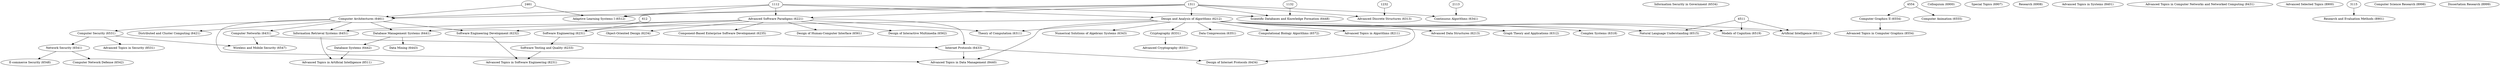 digraph G {
	6212 [label="Design and Analysis of Algorithms (6212)"];
	6213 [label="Advanced Data Structures (6213)"];
	6221 [label="Advanced Software Paradigms (6221)"];
	6231 [label="Software Engineering (6231)"];
	6232 [label="Software Engineering Development (6232)"];
	6233 [label="Software Testing and Quality (6233)"];
	6234 [label="Object-Oriented Design (6234)"];
	6235 [label="Component-Based Enterprise Software Development (6235)"];
	6311 [label="Theory of Computation (6311)"];
	6312 [label="Graph Theory and Applications (6312)"];
	6313 [label="Advanced Discrete Structures (6313)"];
	6318 [label="Complex Systems (6318)"];
	6331 [label="Cryptography (6331)"];
	6341 [label="Continuous Algorithms (6341)"];
	6343 [label="Numerical Solutions of Algebraic Systems (6343)"];
	6351 [label="Data Compression (6351)"];
	6421 [label="Distributed and Cluster Computing (6421)"];
	6431 [label="Computer Networks (6431)"];
	6433 [label="Internet Protocols (6433)"];
	6434 [label="Design of Internet Protocols (6434)"];
	6441 [label="Database Management Systems (6441)"];
	6442 [label="Database Systems (6442)"];
	6443 [label="Data Mining (6443)"];
	6448 [label="Scientific Databases and Knowledge Formation (6448)"];
	6451 [label="Information Retrieval Systems (6451)"];
	6461 [label="Computer Architectures (6461)"];
	6511 [label="Artificial Intelligence (6511)"];
	6512 [label="Adaptive Learning Systems I (6512)"];
	6515 [label="Natural Language Understanding (6515)"];
	6519 [label="Models of Cognition (6519)"];
	6531 [label="Computer Security (6531)"];
	6534 [label="Information Security in Government (6534)"];
	6541 [label="Network Security (6541)"];
	6542 [label="Computer Network Defense (6542)"];
	6547 [label="Wireless and Mobile Security (6547)"];
	6548 [label="E-commerce Security (6548)"];
	6554 [label="Computer Graphics II (6554)"];
	6555 [label="Computer Animation (6555)"];
	6561 [label="Design of Human-Computer Interface (6561)"];
	6562 [label="Design of Interactive Multimedia (6562)"];
	6572 [label="Computational Biology Algorithms (6572)"];
	6900 [label="Colloquium (6900)"];
	6907 [label="Special Topics (6907)"];
	6908 [label="Research (6908)"];
	8211 [label="Advanced Topics in Algorithms (8211)"];
	8231 [label="Advanced Topics in Software Engineering (8231)"];
	8331 [label="Advanced Cryptography (8331)"];
	8401 [label="Advanced Topics in Systems (8401)"];
	8431 [label="Advanced Topics in Computer Networks and Networked Computing (8431)"];
	8440 [label="Advanced Topics in Data Management (8440)"];
	8511 [label="Advanced Topics in Artificial Intelligence (8511)"];
	8531 [label="Advanced Topics in Security (8531)"];
	8554 [label="Advanced Topics in Computer Graphics (8554)"];
	8900 [label="Advanced Selected Topics (8900)"];
	8901 [label="Research and Evaluation Methods (8901)"];
	8998 [label="Computer Science Research (8998)"];
	8999 [label="Dissertation Research (8999)"];
	1311 -> 6212;
	1112 -> 6212;
	6212 -> 6213;
	1311 -> 6221;
	1112 -> 6221;
	6221 -> 6231;
	612 -> 6231;
	6461 -> 6232;
	6212 -> 6232;
	6231 -> 6233;
	6221 -> 6234;
	6221 -> 6235;
	6221 -> 6311;
	6212 -> 6311;
	6212 -> 6312;
	1311 -> 6313;
	1232 -> 6313;
	6212 -> 6318;
	6212 -> 6331;
	1311 -> 6341;
	2113 -> 6341;
	6212 -> 6343;
	6212 -> 6351;
	6461 -> 6421;
	6461 -> 6431;
	6221 -> 6433;
	6431 -> 6433;
	6212 -> 6434;
	6433 -> 6434;
	6221 -> 6441;
	6461 -> 6441;
	6441 -> 6442;
	6441 -> 6443;
	1311 -> 6448;
	1132 -> 6448;
	1112 -> 6448;
	6221 -> 6451;
	6461 -> 6451;
	1311 -> 6461;
	1112 -> 6461;
	2461 -> 6461;
	4511 -> 6511;
	6212 -> 6511;
	1311 -> 6512;
	1112 -> 6512;
	2461 -> 6512;
	4511 -> 6515;
	6212 -> 6515;
	4511 -> 6519;
	6212 -> 6519;
	6461 -> 6531;
	6531 -> 6541;
	6541 -> 6542;
	6431 -> 6547;
	6531 -> 6547;
	6541 -> 6548;
	4554 -> 6554;
	4554 -> 6555;
	6221 -> 6561;
	6221 -> 6562;
	6212 -> 6572;
	6212 -> 8211;
	6232 -> 8231;
	6233 -> 8231;
	6331 -> 8331;
	6461 -> 8440;
	6212 -> 8440;
	6433 -> 8440;
	6442 -> 8511;
	6451 -> 8511;
	6531 -> 8531;
	6554 -> 8554;
	3115 -> 8901;
}
